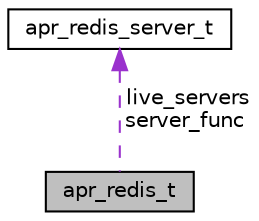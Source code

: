 digraph "apr_redis_t"
{
 // LATEX_PDF_SIZE
  edge [fontname="Helvetica",fontsize="10",labelfontname="Helvetica",labelfontsize="10"];
  node [fontname="Helvetica",fontsize="10",shape=record];
  Node1 [label="apr_redis_t",height=0.2,width=0.4,color="black", fillcolor="grey75", style="filled", fontcolor="black",tooltip=" "];
  Node2 -> Node1 [dir="back",color="darkorchid3",fontsize="10",style="dashed",label=" live_servers\nserver_func" ,fontname="Helvetica"];
  Node2 [label="apr_redis_server_t",height=0.2,width=0.4,color="black", fillcolor="white", style="filled",URL="$structapr__redis__server__t.html",tooltip=" "];
}
